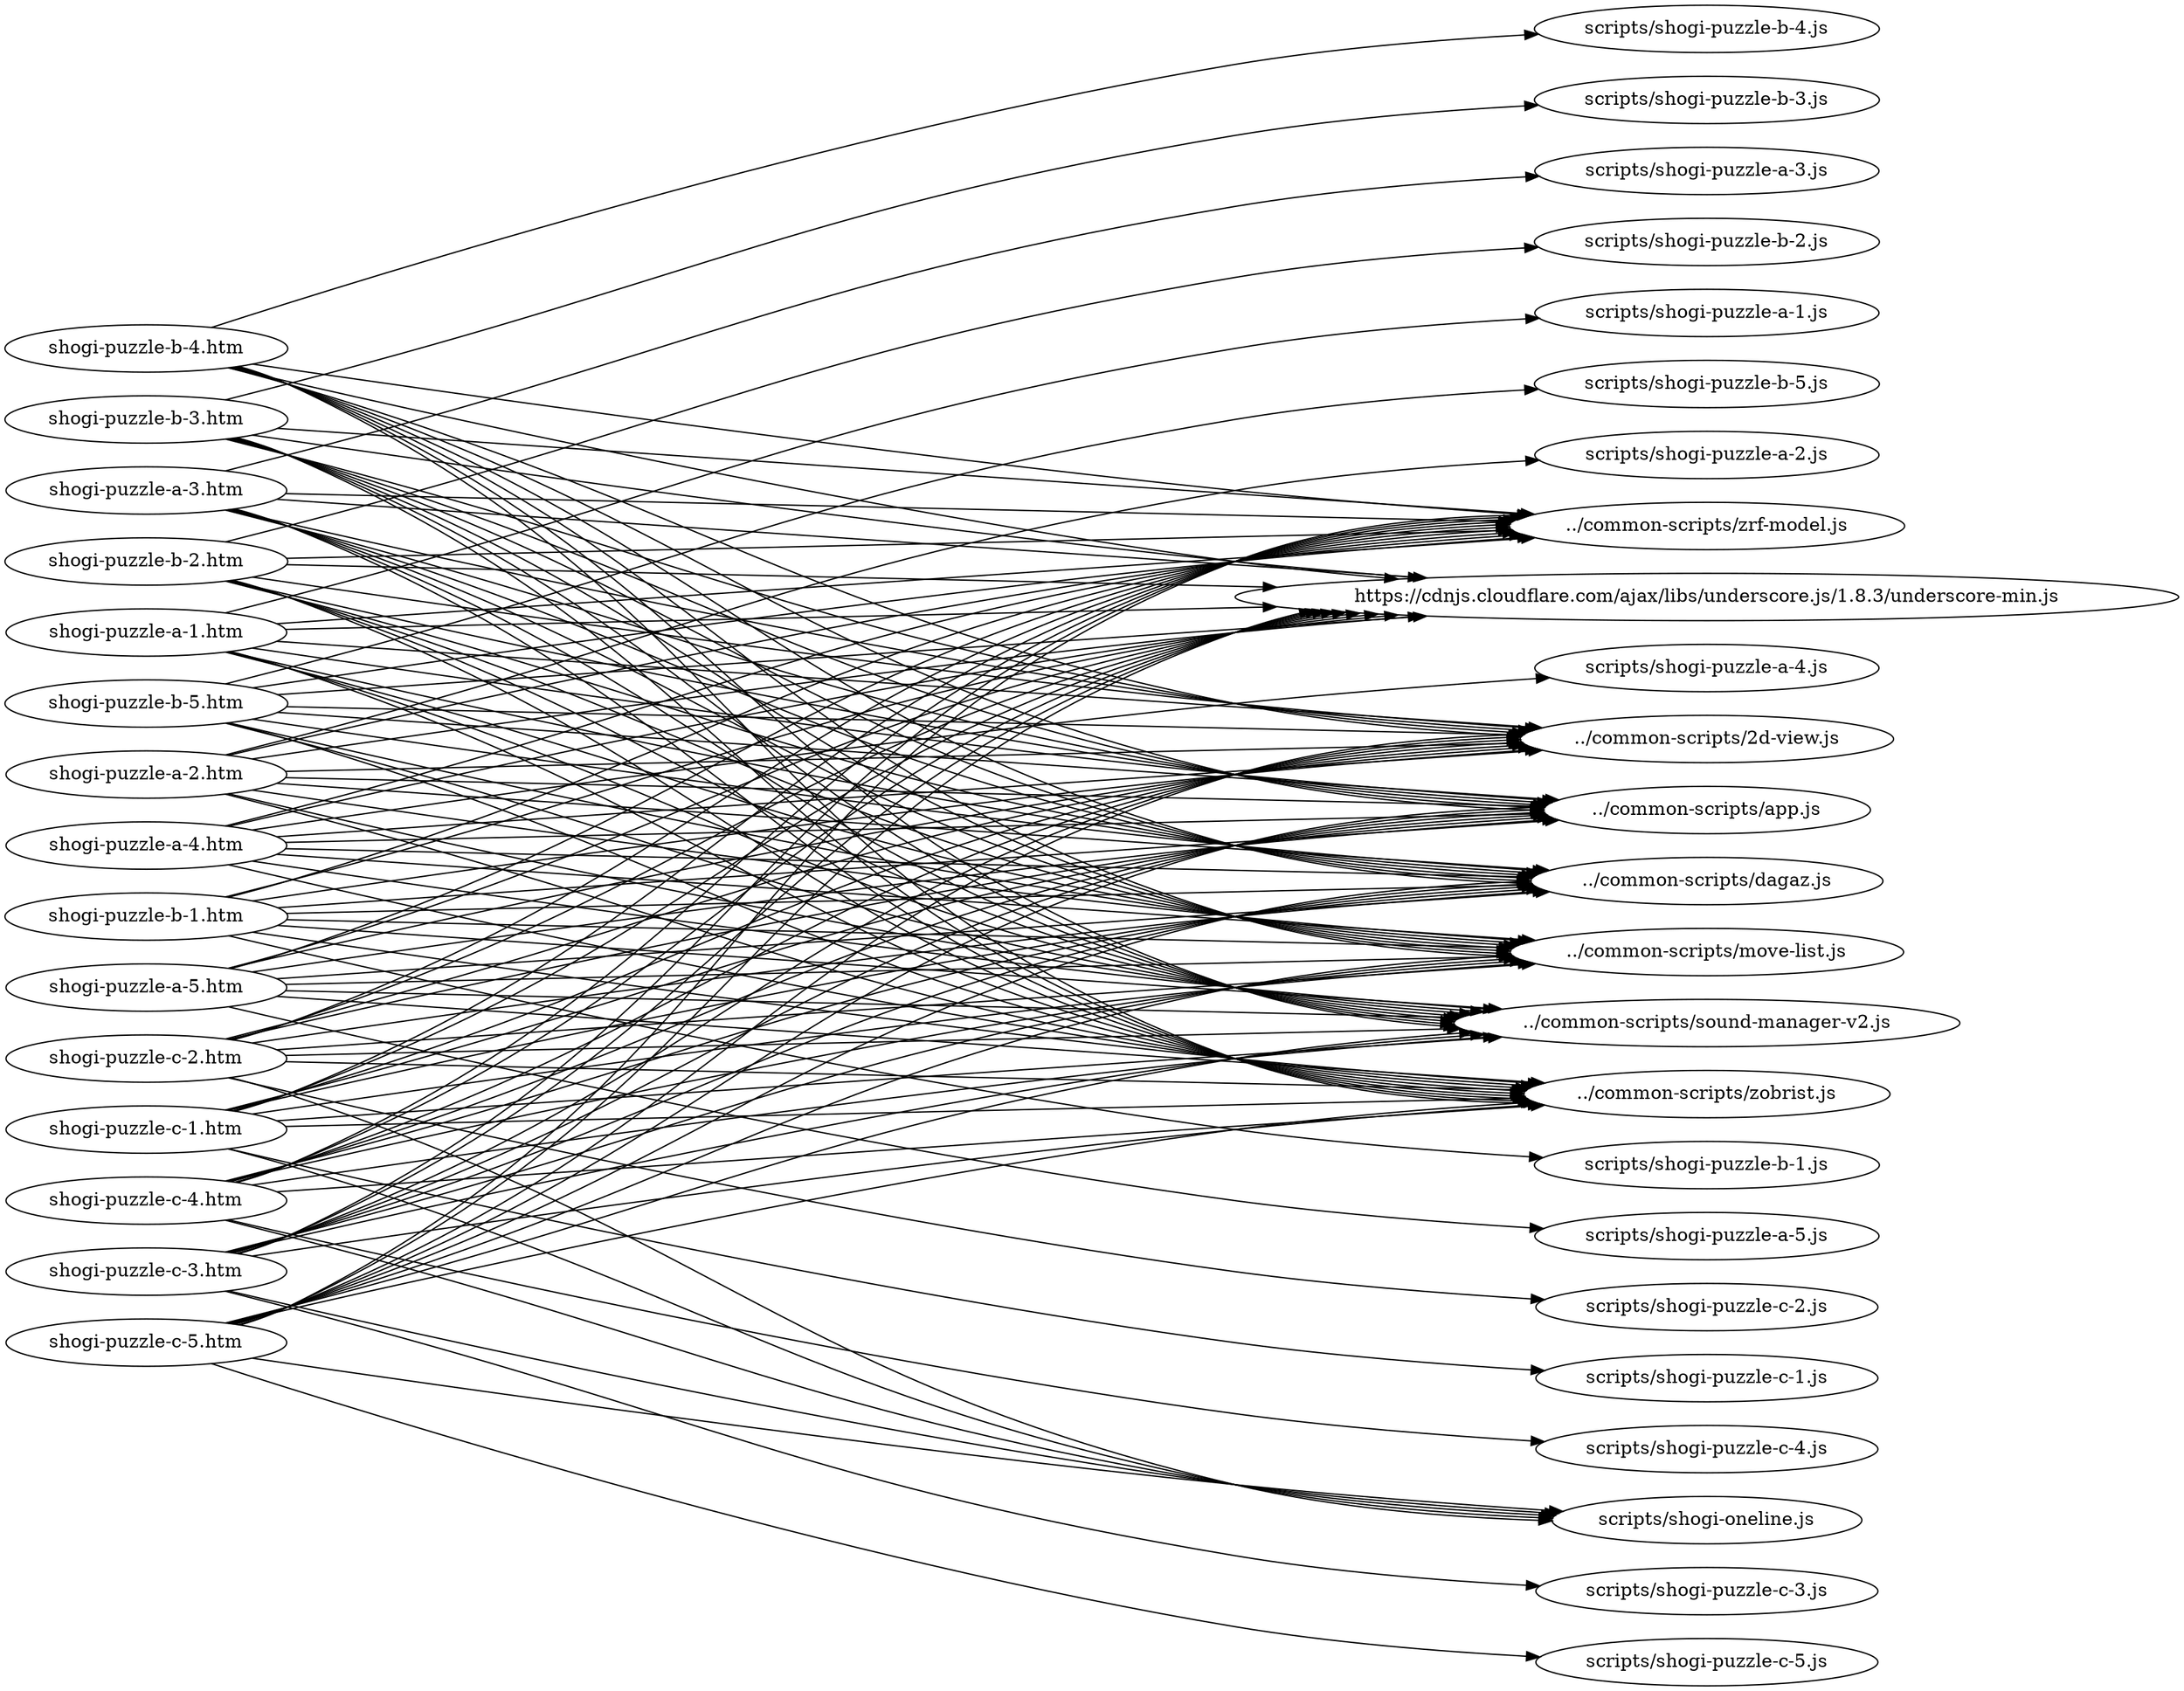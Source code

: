 digraph "graph" {
graph[ ranksep=10, rankdir = LR ];
  "shogi-puzzle-a-1.htm" -> "../common-scripts/2d-view.js";
  "shogi-puzzle-a-1.htm" -> "../common-scripts/app.js";
  "shogi-puzzle-a-1.htm" -> "../common-scripts/dagaz.js";
  "shogi-puzzle-a-1.htm" -> "../common-scripts/move-list.js";
  "shogi-puzzle-a-1.htm" -> "../common-scripts/sound-manager-v2.js";
  "shogi-puzzle-a-1.htm" -> "../common-scripts/zobrist.js";
  "shogi-puzzle-a-1.htm" -> "../common-scripts/zrf-model.js";
  "shogi-puzzle-a-1.htm" -> "https://cdnjs.cloudflare.com/ajax/libs/underscore.js/1.8.3/underscore-min.js";
  "shogi-puzzle-a-1.htm" -> "scripts/shogi-puzzle-a-1.js";
  "shogi-puzzle-a-2.htm" -> "../common-scripts/2d-view.js";
  "shogi-puzzle-a-2.htm" -> "../common-scripts/app.js";
  "shogi-puzzle-a-2.htm" -> "../common-scripts/dagaz.js";
  "shogi-puzzle-a-2.htm" -> "../common-scripts/move-list.js";
  "shogi-puzzle-a-2.htm" -> "../common-scripts/sound-manager-v2.js";
  "shogi-puzzle-a-2.htm" -> "../common-scripts/zobrist.js";
  "shogi-puzzle-a-2.htm" -> "../common-scripts/zrf-model.js";
  "shogi-puzzle-a-2.htm" -> "https://cdnjs.cloudflare.com/ajax/libs/underscore.js/1.8.3/underscore-min.js";
  "shogi-puzzle-a-2.htm" -> "scripts/shogi-puzzle-a-2.js";
  "shogi-puzzle-a-3.htm" -> "../common-scripts/2d-view.js";
  "shogi-puzzle-a-3.htm" -> "../common-scripts/app.js";
  "shogi-puzzle-a-3.htm" -> "../common-scripts/dagaz.js";
  "shogi-puzzle-a-3.htm" -> "../common-scripts/move-list.js";
  "shogi-puzzle-a-3.htm" -> "../common-scripts/sound-manager-v2.js";
  "shogi-puzzle-a-3.htm" -> "../common-scripts/zobrist.js";
  "shogi-puzzle-a-3.htm" -> "../common-scripts/zrf-model.js";
  "shogi-puzzle-a-3.htm" -> "https://cdnjs.cloudflare.com/ajax/libs/underscore.js/1.8.3/underscore-min.js";
  "shogi-puzzle-a-3.htm" -> "scripts/shogi-puzzle-a-3.js";
  "shogi-puzzle-a-4.htm" -> "../common-scripts/2d-view.js";
  "shogi-puzzle-a-4.htm" -> "../common-scripts/app.js";
  "shogi-puzzle-a-4.htm" -> "../common-scripts/dagaz.js";
  "shogi-puzzle-a-4.htm" -> "../common-scripts/move-list.js";
  "shogi-puzzle-a-4.htm" -> "../common-scripts/sound-manager-v2.js";
  "shogi-puzzle-a-4.htm" -> "../common-scripts/zobrist.js";
  "shogi-puzzle-a-4.htm" -> "../common-scripts/zrf-model.js";
  "shogi-puzzle-a-4.htm" -> "https://cdnjs.cloudflare.com/ajax/libs/underscore.js/1.8.3/underscore-min.js";
  "shogi-puzzle-a-4.htm" -> "scripts/shogi-puzzle-a-4.js";
  "shogi-puzzle-a-5.htm" -> "../common-scripts/2d-view.js";
  "shogi-puzzle-a-5.htm" -> "../common-scripts/app.js";
  "shogi-puzzle-a-5.htm" -> "../common-scripts/dagaz.js";
  "shogi-puzzle-a-5.htm" -> "../common-scripts/move-list.js";
  "shogi-puzzle-a-5.htm" -> "../common-scripts/sound-manager-v2.js";
  "shogi-puzzle-a-5.htm" -> "../common-scripts/zobrist.js";
  "shogi-puzzle-a-5.htm" -> "../common-scripts/zrf-model.js";
  "shogi-puzzle-a-5.htm" -> "https://cdnjs.cloudflare.com/ajax/libs/underscore.js/1.8.3/underscore-min.js";
  "shogi-puzzle-a-5.htm" -> "scripts/shogi-puzzle-a-5.js";
  "shogi-puzzle-b-1.htm" -> "../common-scripts/2d-view.js";
  "shogi-puzzle-b-1.htm" -> "../common-scripts/app.js";
  "shogi-puzzle-b-1.htm" -> "../common-scripts/dagaz.js";
  "shogi-puzzle-b-1.htm" -> "../common-scripts/move-list.js";
  "shogi-puzzle-b-1.htm" -> "../common-scripts/sound-manager-v2.js";
  "shogi-puzzle-b-1.htm" -> "../common-scripts/zobrist.js";
  "shogi-puzzle-b-1.htm" -> "../common-scripts/zrf-model.js";
  "shogi-puzzle-b-1.htm" -> "https://cdnjs.cloudflare.com/ajax/libs/underscore.js/1.8.3/underscore-min.js";
  "shogi-puzzle-b-1.htm" -> "scripts/shogi-puzzle-b-1.js";
  "shogi-puzzle-b-2.htm" -> "../common-scripts/2d-view.js";
  "shogi-puzzle-b-2.htm" -> "../common-scripts/app.js";
  "shogi-puzzle-b-2.htm" -> "../common-scripts/dagaz.js";
  "shogi-puzzle-b-2.htm" -> "../common-scripts/move-list.js";
  "shogi-puzzle-b-2.htm" -> "../common-scripts/sound-manager-v2.js";
  "shogi-puzzle-b-2.htm" -> "../common-scripts/zobrist.js";
  "shogi-puzzle-b-2.htm" -> "../common-scripts/zrf-model.js";
  "shogi-puzzle-b-2.htm" -> "https://cdnjs.cloudflare.com/ajax/libs/underscore.js/1.8.3/underscore-min.js";
  "shogi-puzzle-b-2.htm" -> "scripts/shogi-puzzle-b-2.js";
  "shogi-puzzle-b-3.htm" -> "../common-scripts/2d-view.js";
  "shogi-puzzle-b-3.htm" -> "../common-scripts/app.js";
  "shogi-puzzle-b-3.htm" -> "../common-scripts/dagaz.js";
  "shogi-puzzle-b-3.htm" -> "../common-scripts/move-list.js";
  "shogi-puzzle-b-3.htm" -> "../common-scripts/sound-manager-v2.js";
  "shogi-puzzle-b-3.htm" -> "../common-scripts/zobrist.js";
  "shogi-puzzle-b-3.htm" -> "../common-scripts/zrf-model.js";
  "shogi-puzzle-b-3.htm" -> "https://cdnjs.cloudflare.com/ajax/libs/underscore.js/1.8.3/underscore-min.js";
  "shogi-puzzle-b-3.htm" -> "scripts/shogi-puzzle-b-3.js";
  "shogi-puzzle-b-4.htm" -> "../common-scripts/2d-view.js";
  "shogi-puzzle-b-4.htm" -> "../common-scripts/app.js";
  "shogi-puzzle-b-4.htm" -> "../common-scripts/dagaz.js";
  "shogi-puzzle-b-4.htm" -> "../common-scripts/move-list.js";
  "shogi-puzzle-b-4.htm" -> "../common-scripts/sound-manager-v2.js";
  "shogi-puzzle-b-4.htm" -> "../common-scripts/zobrist.js";
  "shogi-puzzle-b-4.htm" -> "../common-scripts/zrf-model.js";
  "shogi-puzzle-b-4.htm" -> "https://cdnjs.cloudflare.com/ajax/libs/underscore.js/1.8.3/underscore-min.js";
  "shogi-puzzle-b-4.htm" -> "scripts/shogi-puzzle-b-4.js";
  "shogi-puzzle-b-5.htm" -> "../common-scripts/2d-view.js";
  "shogi-puzzle-b-5.htm" -> "../common-scripts/app.js";
  "shogi-puzzle-b-5.htm" -> "../common-scripts/dagaz.js";
  "shogi-puzzle-b-5.htm" -> "../common-scripts/move-list.js";
  "shogi-puzzle-b-5.htm" -> "../common-scripts/sound-manager-v2.js";
  "shogi-puzzle-b-5.htm" -> "../common-scripts/zobrist.js";
  "shogi-puzzle-b-5.htm" -> "../common-scripts/zrf-model.js";
  "shogi-puzzle-b-5.htm" -> "https://cdnjs.cloudflare.com/ajax/libs/underscore.js/1.8.3/underscore-min.js";
  "shogi-puzzle-b-5.htm" -> "scripts/shogi-puzzle-b-5.js";
  "shogi-puzzle-c-1.htm" -> "../common-scripts/2d-view.js";
  "shogi-puzzle-c-1.htm" -> "../common-scripts/app.js";
  "shogi-puzzle-c-1.htm" -> "../common-scripts/dagaz.js";
  "shogi-puzzle-c-1.htm" -> "../common-scripts/move-list.js";
  "shogi-puzzle-c-1.htm" -> "../common-scripts/sound-manager-v2.js";
  "shogi-puzzle-c-1.htm" -> "../common-scripts/zobrist.js";
  "shogi-puzzle-c-1.htm" -> "../common-scripts/zrf-model.js";
  "shogi-puzzle-c-1.htm" -> "https://cdnjs.cloudflare.com/ajax/libs/underscore.js/1.8.3/underscore-min.js";
  "shogi-puzzle-c-1.htm" -> "scripts/shogi-oneline.js";
  "shogi-puzzle-c-1.htm" -> "scripts/shogi-puzzle-c-1.js";
  "shogi-puzzle-c-2.htm" -> "../common-scripts/2d-view.js";
  "shogi-puzzle-c-2.htm" -> "../common-scripts/app.js";
  "shogi-puzzle-c-2.htm" -> "../common-scripts/dagaz.js";
  "shogi-puzzle-c-2.htm" -> "../common-scripts/move-list.js";
  "shogi-puzzle-c-2.htm" -> "../common-scripts/sound-manager-v2.js";
  "shogi-puzzle-c-2.htm" -> "../common-scripts/zobrist.js";
  "shogi-puzzle-c-2.htm" -> "../common-scripts/zrf-model.js";
  "shogi-puzzle-c-2.htm" -> "https://cdnjs.cloudflare.com/ajax/libs/underscore.js/1.8.3/underscore-min.js";
  "shogi-puzzle-c-2.htm" -> "scripts/shogi-oneline.js";
  "shogi-puzzle-c-2.htm" -> "scripts/shogi-puzzle-c-2.js";
  "shogi-puzzle-c-3.htm" -> "../common-scripts/2d-view.js";
  "shogi-puzzle-c-3.htm" -> "../common-scripts/app.js";
  "shogi-puzzle-c-3.htm" -> "../common-scripts/dagaz.js";
  "shogi-puzzle-c-3.htm" -> "../common-scripts/move-list.js";
  "shogi-puzzle-c-3.htm" -> "../common-scripts/sound-manager-v2.js";
  "shogi-puzzle-c-3.htm" -> "../common-scripts/zobrist.js";
  "shogi-puzzle-c-3.htm" -> "../common-scripts/zrf-model.js";
  "shogi-puzzle-c-3.htm" -> "https://cdnjs.cloudflare.com/ajax/libs/underscore.js/1.8.3/underscore-min.js";
  "shogi-puzzle-c-3.htm" -> "scripts/shogi-oneline.js";
  "shogi-puzzle-c-3.htm" -> "scripts/shogi-puzzle-c-3.js";
  "shogi-puzzle-c-4.htm" -> "../common-scripts/2d-view.js";
  "shogi-puzzle-c-4.htm" -> "../common-scripts/app.js";
  "shogi-puzzle-c-4.htm" -> "../common-scripts/dagaz.js";
  "shogi-puzzle-c-4.htm" -> "../common-scripts/move-list.js";
  "shogi-puzzle-c-4.htm" -> "../common-scripts/sound-manager-v2.js";
  "shogi-puzzle-c-4.htm" -> "../common-scripts/zobrist.js";
  "shogi-puzzle-c-4.htm" -> "../common-scripts/zrf-model.js";
  "shogi-puzzle-c-4.htm" -> "https://cdnjs.cloudflare.com/ajax/libs/underscore.js/1.8.3/underscore-min.js";
  "shogi-puzzle-c-4.htm" -> "scripts/shogi-oneline.js";
  "shogi-puzzle-c-4.htm" -> "scripts/shogi-puzzle-c-4.js";
  "shogi-puzzle-c-5.htm" -> "../common-scripts/2d-view.js";
  "shogi-puzzle-c-5.htm" -> "../common-scripts/app.js";
  "shogi-puzzle-c-5.htm" -> "../common-scripts/dagaz.js";
  "shogi-puzzle-c-5.htm" -> "../common-scripts/move-list.js";
  "shogi-puzzle-c-5.htm" -> "../common-scripts/sound-manager-v2.js";
  "shogi-puzzle-c-5.htm" -> "../common-scripts/zobrist.js";
  "shogi-puzzle-c-5.htm" -> "../common-scripts/zrf-model.js";
  "shogi-puzzle-c-5.htm" -> "https://cdnjs.cloudflare.com/ajax/libs/underscore.js/1.8.3/underscore-min.js";
  "shogi-puzzle-c-5.htm" -> "scripts/shogi-oneline.js";
  "shogi-puzzle-c-5.htm" -> "scripts/shogi-puzzle-c-5.js";
}
